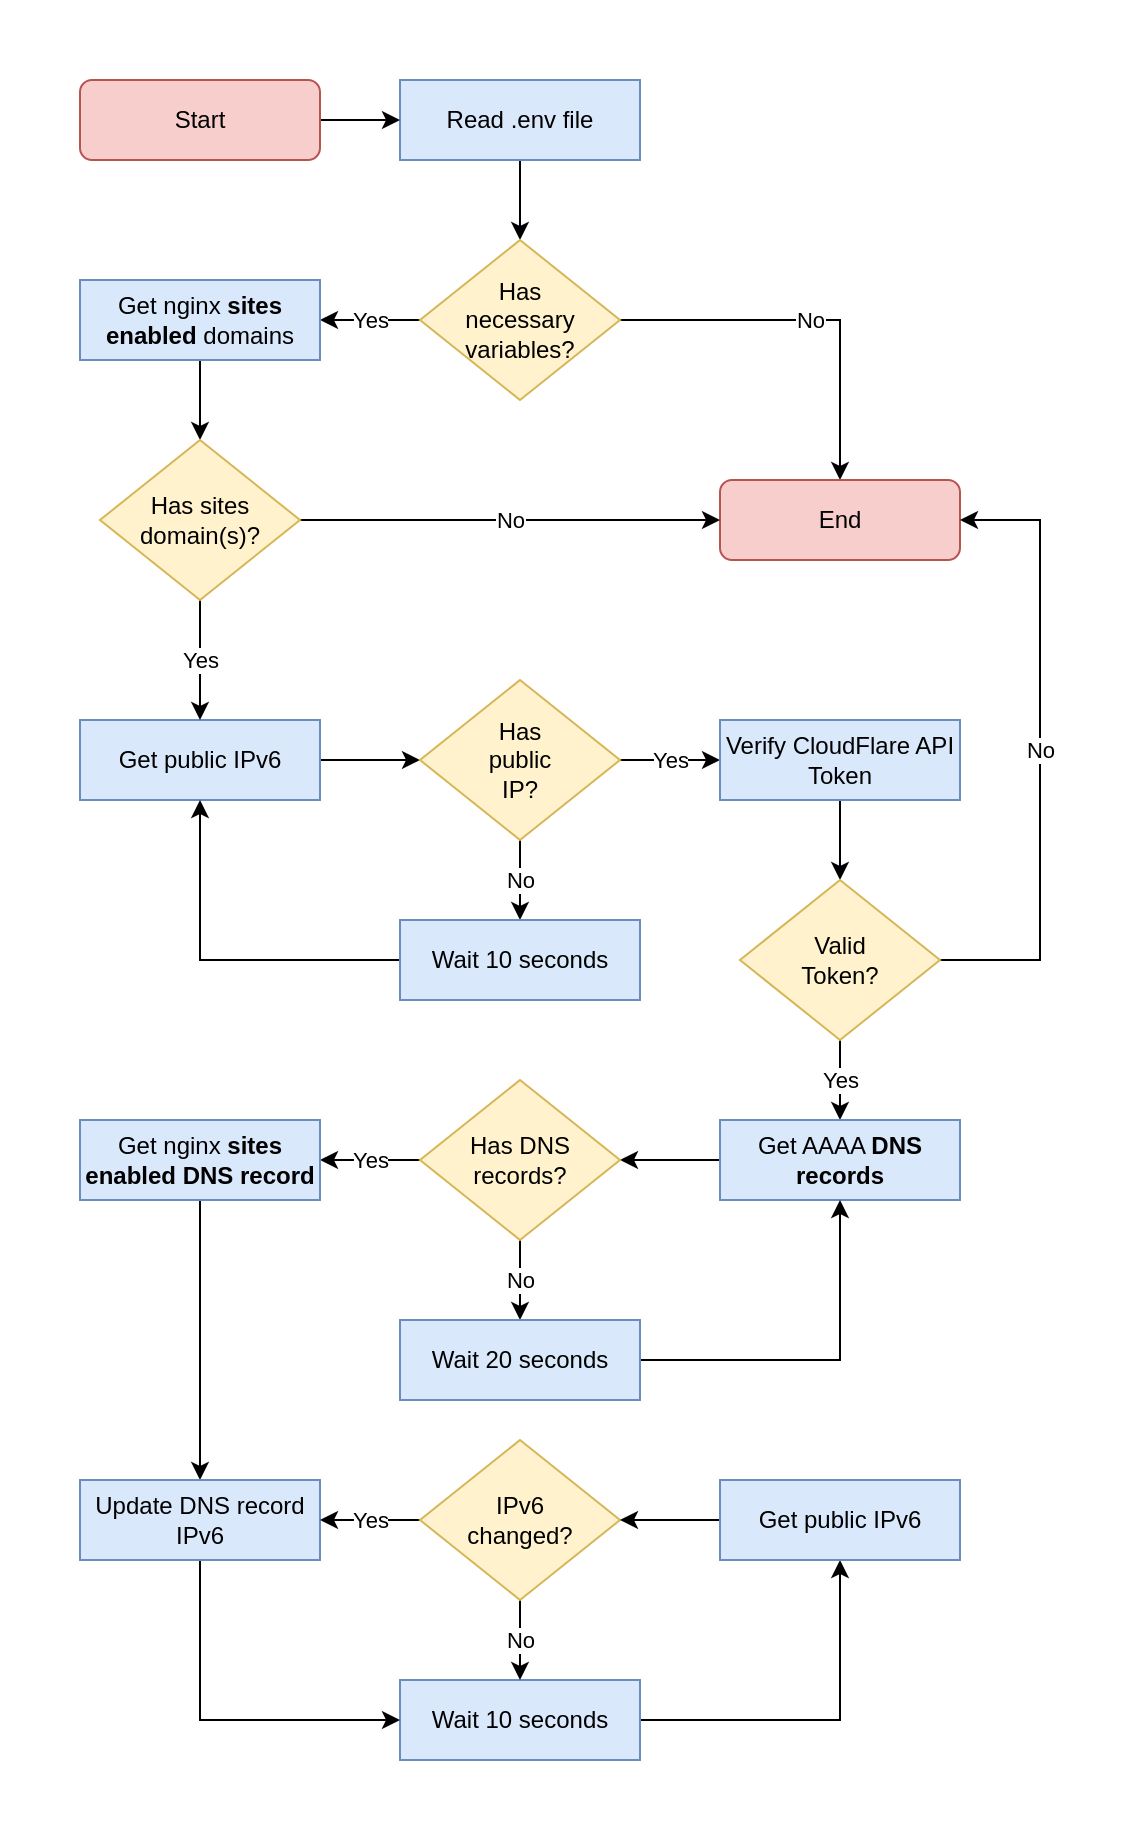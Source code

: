 <mxfile version="24.7.5">
  <diagram name="Page-1" id="dw7UM4vJWvrlEnqB-e87">
    <mxGraphModel dx="1434" dy="836" grid="1" gridSize="10" guides="1" tooltips="1" connect="1" arrows="1" fold="1" page="1" pageScale="1" pageWidth="827" pageHeight="1169" math="0" shadow="0">
      <root>
        <mxCell id="0" />
        <mxCell id="1" parent="0" />
        <mxCell id="CZ5TwC8nA-oCNelCYCaE-9" value="" style="edgeStyle=orthogonalEdgeStyle;rounded=0;orthogonalLoop=1;jettySize=auto;html=1;" parent="1" source="CZ5TwC8nA-oCNelCYCaE-1" target="CZ5TwC8nA-oCNelCYCaE-8" edge="1">
          <mxGeometry relative="1" as="geometry" />
        </mxCell>
        <mxCell id="CZ5TwC8nA-oCNelCYCaE-1" value="Read .env file" style="rounded=0;whiteSpace=wrap;html=1;fillColor=#dae8fc;strokeColor=#6c8ebf;" parent="1" vertex="1">
          <mxGeometry x="320" y="80" width="120" height="40" as="geometry" />
        </mxCell>
        <mxCell id="aa-se_46TZ2RqToI2Ibn-9" value="" style="edgeStyle=orthogonalEdgeStyle;rounded=0;orthogonalLoop=1;jettySize=auto;html=1;" parent="1" source="CZ5TwC8nA-oCNelCYCaE-2" target="CZ5TwC8nA-oCNelCYCaE-6" edge="1">
          <mxGeometry relative="1" as="geometry" />
        </mxCell>
        <mxCell id="CZ5TwC8nA-oCNelCYCaE-2" value="Get public IPv6" style="rounded=0;whiteSpace=wrap;html=1;fillColor=#dae8fc;strokeColor=#6c8ebf;" parent="1" vertex="1">
          <mxGeometry x="160" y="400" width="120" height="40" as="geometry" />
        </mxCell>
        <mxCell id="aa-se_46TZ2RqToI2Ibn-8" value="Yes" style="edgeStyle=orthogonalEdgeStyle;rounded=0;orthogonalLoop=1;jettySize=auto;html=1;" parent="1" source="CZ5TwC8nA-oCNelCYCaE-6" target="CZ5TwC8nA-oCNelCYCaE-17" edge="1">
          <mxGeometry relative="1" as="geometry" />
        </mxCell>
        <mxCell id="aa-se_46TZ2RqToI2Ibn-10" value="No" style="edgeStyle=orthogonalEdgeStyle;rounded=0;orthogonalLoop=1;jettySize=auto;html=1;" parent="1" source="CZ5TwC8nA-oCNelCYCaE-6" target="CZ5TwC8nA-oCNelCYCaE-13" edge="1">
          <mxGeometry relative="1" as="geometry" />
        </mxCell>
        <mxCell id="CZ5TwC8nA-oCNelCYCaE-6" value="Has&lt;div&gt;public&lt;/div&gt;&lt;div&gt;IP?&lt;/div&gt;" style="rhombus;whiteSpace=wrap;html=1;fillColor=#fff2cc;strokeColor=#d6b656;" parent="1" vertex="1">
          <mxGeometry x="330" y="380" width="100" height="80" as="geometry" />
        </mxCell>
        <mxCell id="CZ5TwC8nA-oCNelCYCaE-12" value="No" style="edgeStyle=orthogonalEdgeStyle;rounded=0;orthogonalLoop=1;jettySize=auto;html=1;" parent="1" source="CZ5TwC8nA-oCNelCYCaE-8" target="CZ5TwC8nA-oCNelCYCaE-11" edge="1">
          <mxGeometry relative="1" as="geometry" />
        </mxCell>
        <mxCell id="aa-se_46TZ2RqToI2Ibn-1" value="Yes" style="edgeStyle=orthogonalEdgeStyle;rounded=0;orthogonalLoop=1;jettySize=auto;html=1;" parent="1" source="CZ5TwC8nA-oCNelCYCaE-8" target="CZ5TwC8nA-oCNelCYCaE-25" edge="1">
          <mxGeometry relative="1" as="geometry" />
        </mxCell>
        <mxCell id="CZ5TwC8nA-oCNelCYCaE-8" value="Has&lt;div&gt;necessary&lt;br&gt;&lt;div&gt;variables?&lt;/div&gt;&lt;/div&gt;" style="rhombus;whiteSpace=wrap;html=1;fillColor=#fff2cc;strokeColor=#d6b656;" parent="1" vertex="1">
          <mxGeometry x="330" y="160" width="100" height="80" as="geometry" />
        </mxCell>
        <mxCell id="CZ5TwC8nA-oCNelCYCaE-11" value="End" style="rounded=1;whiteSpace=wrap;html=1;fillColor=#f8cecc;strokeColor=#b85450;" parent="1" vertex="1">
          <mxGeometry x="480" y="280" width="120" height="40" as="geometry" />
        </mxCell>
        <mxCell id="aa-se_46TZ2RqToI2Ibn-11" style="edgeStyle=orthogonalEdgeStyle;rounded=0;orthogonalLoop=1;jettySize=auto;html=1;entryX=0.5;entryY=1;entryDx=0;entryDy=0;" parent="1" source="CZ5TwC8nA-oCNelCYCaE-13" target="CZ5TwC8nA-oCNelCYCaE-2" edge="1">
          <mxGeometry relative="1" as="geometry" />
        </mxCell>
        <mxCell id="CZ5TwC8nA-oCNelCYCaE-13" value="Wait 10 seconds" style="rounded=0;whiteSpace=wrap;html=1;glass=0;fillColor=#dae8fc;strokeColor=#6c8ebf;" parent="1" vertex="1">
          <mxGeometry x="320" y="500" width="120" height="40" as="geometry" />
        </mxCell>
        <mxCell id="aa-se_46TZ2RqToI2Ibn-12" value="" style="edgeStyle=orthogonalEdgeStyle;rounded=0;orthogonalLoop=1;jettySize=auto;html=1;" parent="1" source="CZ5TwC8nA-oCNelCYCaE-17" target="CZ5TwC8nA-oCNelCYCaE-21" edge="1">
          <mxGeometry relative="1" as="geometry" />
        </mxCell>
        <mxCell id="CZ5TwC8nA-oCNelCYCaE-17" value="Verify CloudFlare API Token" style="rounded=0;whiteSpace=wrap;html=1;glass=0;fillColor=#dae8fc;strokeColor=#6c8ebf;" parent="1" vertex="1">
          <mxGeometry x="480" y="400" width="120" height="40" as="geometry" />
        </mxCell>
        <mxCell id="jLwTOR-OtjL0AE77aJch-2" style="edgeStyle=orthogonalEdgeStyle;rounded=0;orthogonalLoop=1;jettySize=auto;html=1;entryX=0.5;entryY=1;entryDx=0;entryDy=0;" parent="1" source="CZ5TwC8nA-oCNelCYCaE-18" target="CZ5TwC8nA-oCNelCYCaE-54" edge="1">
          <mxGeometry relative="1" as="geometry" />
        </mxCell>
        <mxCell id="CZ5TwC8nA-oCNelCYCaE-18" value="Wait 10 seconds" style="rounded=0;whiteSpace=wrap;html=1;fillColor=#dae8fc;strokeColor=#6c8ebf;" parent="1" vertex="1">
          <mxGeometry x="320" y="880" width="120" height="40" as="geometry" />
        </mxCell>
        <mxCell id="aa-se_46TZ2RqToI2Ibn-13" value="Yes" style="edgeStyle=orthogonalEdgeStyle;rounded=0;orthogonalLoop=1;jettySize=auto;html=1;" parent="1" source="CZ5TwC8nA-oCNelCYCaE-21" target="CZ5TwC8nA-oCNelCYCaE-39" edge="1">
          <mxGeometry relative="1" as="geometry" />
        </mxCell>
        <mxCell id="jLwTOR-OtjL0AE77aJch-7" value="No" style="edgeStyle=orthogonalEdgeStyle;rounded=0;orthogonalLoop=1;jettySize=auto;html=1;entryX=1;entryY=0.5;entryDx=0;entryDy=0;exitX=1;exitY=0.5;exitDx=0;exitDy=0;" parent="1" source="CZ5TwC8nA-oCNelCYCaE-21" target="CZ5TwC8nA-oCNelCYCaE-11" edge="1">
          <mxGeometry relative="1" as="geometry">
            <Array as="points">
              <mxPoint x="640" y="520" />
              <mxPoint x="640" y="300" />
            </Array>
          </mxGeometry>
        </mxCell>
        <mxCell id="CZ5TwC8nA-oCNelCYCaE-21" value="Valid&lt;div&gt;Token?&lt;/div&gt;" style="rhombus;whiteSpace=wrap;html=1;fillColor=#fff2cc;strokeColor=#d6b656;" parent="1" vertex="1">
          <mxGeometry x="490" y="480" width="100" height="80" as="geometry" />
        </mxCell>
        <mxCell id="aa-se_46TZ2RqToI2Ibn-2" value="" style="edgeStyle=orthogonalEdgeStyle;rounded=0;orthogonalLoop=1;jettySize=auto;html=1;" parent="1" source="CZ5TwC8nA-oCNelCYCaE-25" target="CZ5TwC8nA-oCNelCYCaE-34" edge="1">
          <mxGeometry relative="1" as="geometry" />
        </mxCell>
        <mxCell id="CZ5TwC8nA-oCNelCYCaE-25" value="Get nginx &lt;b&gt;sites enabled&lt;/b&gt; domains" style="rounded=0;whiteSpace=wrap;html=1;glass=0;fillColor=#dae8fc;strokeColor=#6c8ebf;" parent="1" vertex="1">
          <mxGeometry x="160" y="180" width="120" height="40" as="geometry" />
        </mxCell>
        <mxCell id="aa-se_46TZ2RqToI2Ibn-4" value="Yes" style="edgeStyle=orthogonalEdgeStyle;rounded=0;orthogonalLoop=1;jettySize=auto;html=1;" parent="1" source="CZ5TwC8nA-oCNelCYCaE-34" target="CZ5TwC8nA-oCNelCYCaE-2" edge="1">
          <mxGeometry relative="1" as="geometry" />
        </mxCell>
        <mxCell id="aa-se_46TZ2RqToI2Ibn-5" value="No" style="edgeStyle=orthogonalEdgeStyle;rounded=0;orthogonalLoop=1;jettySize=auto;html=1;entryX=0;entryY=0.5;entryDx=0;entryDy=0;" parent="1" source="CZ5TwC8nA-oCNelCYCaE-34" target="CZ5TwC8nA-oCNelCYCaE-11" edge="1">
          <mxGeometry relative="1" as="geometry" />
        </mxCell>
        <mxCell id="CZ5TwC8nA-oCNelCYCaE-34" value="Has sites&lt;div&gt;domain(s)?&lt;/div&gt;" style="rhombus;whiteSpace=wrap;html=1;fillColor=#fff2cc;strokeColor=#d6b656;" parent="1" vertex="1">
          <mxGeometry x="170" y="260" width="100" height="80" as="geometry" />
        </mxCell>
        <mxCell id="CZ5TwC8nA-oCNelCYCaE-38" value="" style="edgeStyle=orthogonalEdgeStyle;rounded=0;orthogonalLoop=1;jettySize=auto;html=1;" parent="1" source="CZ5TwC8nA-oCNelCYCaE-37" target="CZ5TwC8nA-oCNelCYCaE-1" edge="1">
          <mxGeometry relative="1" as="geometry" />
        </mxCell>
        <mxCell id="CZ5TwC8nA-oCNelCYCaE-37" value="Start" style="rounded=1;whiteSpace=wrap;html=1;fillColor=#f8cecc;strokeColor=#b85450;fontStyle=0" parent="1" vertex="1">
          <mxGeometry x="160" y="80" width="120" height="40" as="geometry" />
        </mxCell>
        <mxCell id="CZ5TwC8nA-oCNelCYCaE-42" value="" style="edgeStyle=orthogonalEdgeStyle;rounded=0;orthogonalLoop=1;jettySize=auto;html=1;" parent="1" source="CZ5TwC8nA-oCNelCYCaE-39" target="CZ5TwC8nA-oCNelCYCaE-41" edge="1">
          <mxGeometry relative="1" as="geometry" />
        </mxCell>
        <mxCell id="CZ5TwC8nA-oCNelCYCaE-39" value="Get AAAA &lt;b&gt;DNS records&lt;/b&gt;" style="rounded=0;whiteSpace=wrap;html=1;fillColor=#dae8fc;strokeColor=#6c8ebf;" parent="1" vertex="1">
          <mxGeometry x="480" y="600" width="120" height="40" as="geometry" />
        </mxCell>
        <mxCell id="CZ5TwC8nA-oCNelCYCaE-46" value="No" style="edgeStyle=orthogonalEdgeStyle;rounded=0;orthogonalLoop=1;jettySize=auto;html=1;" parent="1" source="CZ5TwC8nA-oCNelCYCaE-41" target="CZ5TwC8nA-oCNelCYCaE-43" edge="1">
          <mxGeometry relative="1" as="geometry" />
        </mxCell>
        <mxCell id="CZ5TwC8nA-oCNelCYCaE-49" value="Yes" style="edgeStyle=orthogonalEdgeStyle;rounded=0;orthogonalLoop=1;jettySize=auto;html=1;" parent="1" source="CZ5TwC8nA-oCNelCYCaE-41" target="CZ5TwC8nA-oCNelCYCaE-48" edge="1">
          <mxGeometry relative="1" as="geometry" />
        </mxCell>
        <mxCell id="CZ5TwC8nA-oCNelCYCaE-41" value="Has DNS&lt;div&gt;records?&lt;/div&gt;" style="rhombus;whiteSpace=wrap;html=1;fillColor=#fff2cc;strokeColor=#d6b656;" parent="1" vertex="1">
          <mxGeometry x="330" y="580" width="100" height="80" as="geometry" />
        </mxCell>
        <mxCell id="CZ5TwC8nA-oCNelCYCaE-47" style="edgeStyle=orthogonalEdgeStyle;rounded=0;orthogonalLoop=1;jettySize=auto;html=1;entryX=0.5;entryY=1;entryDx=0;entryDy=0;" parent="1" source="CZ5TwC8nA-oCNelCYCaE-43" target="CZ5TwC8nA-oCNelCYCaE-39" edge="1">
          <mxGeometry relative="1" as="geometry" />
        </mxCell>
        <mxCell id="CZ5TwC8nA-oCNelCYCaE-43" value="Wait 20 seconds" style="rounded=0;whiteSpace=wrap;html=1;fillColor=#dae8fc;strokeColor=#6c8ebf;" parent="1" vertex="1">
          <mxGeometry x="320" y="700" width="120" height="40" as="geometry" />
        </mxCell>
        <mxCell id="CZ5TwC8nA-oCNelCYCaE-51" value="" style="edgeStyle=orthogonalEdgeStyle;rounded=0;orthogonalLoop=1;jettySize=auto;html=1;" parent="1" source="CZ5TwC8nA-oCNelCYCaE-48" target="CZ5TwC8nA-oCNelCYCaE-50" edge="1">
          <mxGeometry relative="1" as="geometry" />
        </mxCell>
        <mxCell id="CZ5TwC8nA-oCNelCYCaE-48" value="Get nginx&amp;nbsp;&lt;b&gt;sites enabled&amp;nbsp;DNS record&lt;/b&gt;" style="rounded=0;whiteSpace=wrap;html=1;fillColor=#dae8fc;strokeColor=#6c8ebf;" parent="1" vertex="1">
          <mxGeometry x="160" y="600" width="120" height="40" as="geometry" />
        </mxCell>
        <mxCell id="jLwTOR-OtjL0AE77aJch-1" style="edgeStyle=orthogonalEdgeStyle;rounded=0;orthogonalLoop=1;jettySize=auto;html=1;entryX=0;entryY=0.5;entryDx=0;entryDy=0;exitX=0.5;exitY=1;exitDx=0;exitDy=0;" parent="1" source="CZ5TwC8nA-oCNelCYCaE-50" target="CZ5TwC8nA-oCNelCYCaE-18" edge="1">
          <mxGeometry relative="1" as="geometry" />
        </mxCell>
        <mxCell id="CZ5TwC8nA-oCNelCYCaE-50" value="Update DNS record IPv6" style="rounded=0;whiteSpace=wrap;html=1;fillColor=#dae8fc;strokeColor=#6c8ebf;" parent="1" vertex="1">
          <mxGeometry x="160" y="780" width="120" height="40" as="geometry" />
        </mxCell>
        <mxCell id="jLwTOR-OtjL0AE77aJch-4" value="No" style="edgeStyle=orthogonalEdgeStyle;rounded=0;orthogonalLoop=1;jettySize=auto;html=1;" parent="1" source="CZ5TwC8nA-oCNelCYCaE-53" target="CZ5TwC8nA-oCNelCYCaE-18" edge="1">
          <mxGeometry relative="1" as="geometry" />
        </mxCell>
        <mxCell id="jLwTOR-OtjL0AE77aJch-5" value="Yes" style="edgeStyle=orthogonalEdgeStyle;rounded=0;orthogonalLoop=1;jettySize=auto;html=1;" parent="1" source="CZ5TwC8nA-oCNelCYCaE-53" target="CZ5TwC8nA-oCNelCYCaE-50" edge="1">
          <mxGeometry relative="1" as="geometry" />
        </mxCell>
        <mxCell id="CZ5TwC8nA-oCNelCYCaE-53" value="IPv6&lt;div&gt;changed?&lt;/div&gt;" style="rhombus;whiteSpace=wrap;html=1;fillColor=#fff2cc;strokeColor=#d6b656;" parent="1" vertex="1">
          <mxGeometry x="330" y="760" width="100" height="80" as="geometry" />
        </mxCell>
        <mxCell id="jLwTOR-OtjL0AE77aJch-3" value="" style="edgeStyle=orthogonalEdgeStyle;rounded=0;orthogonalLoop=1;jettySize=auto;html=1;" parent="1" source="CZ5TwC8nA-oCNelCYCaE-54" target="CZ5TwC8nA-oCNelCYCaE-53" edge="1">
          <mxGeometry relative="1" as="geometry" />
        </mxCell>
        <mxCell id="CZ5TwC8nA-oCNelCYCaE-54" value="Get public IPv6" style="rounded=0;whiteSpace=wrap;html=1;fillColor=#dae8fc;strokeColor=#6c8ebf;" parent="1" vertex="1">
          <mxGeometry x="480" y="780" width="120" height="40" as="geometry" />
        </mxCell>
        <mxCell id="aa-se_46TZ2RqToI2Ibn-14" value="" style="rounded=0;whiteSpace=wrap;html=1;fillColor=default;strokeColor=none;" parent="1" vertex="1">
          <mxGeometry x="120" y="40" width="40" height="40" as="geometry" />
        </mxCell>
        <mxCell id="aa-se_46TZ2RqToI2Ibn-15" value="" style="rounded=0;whiteSpace=wrap;html=1;fillColor=default;strokeColor=none;" parent="1" vertex="1">
          <mxGeometry x="640" y="920" width="40" height="40" as="geometry" />
        </mxCell>
      </root>
    </mxGraphModel>
  </diagram>
</mxfile>
